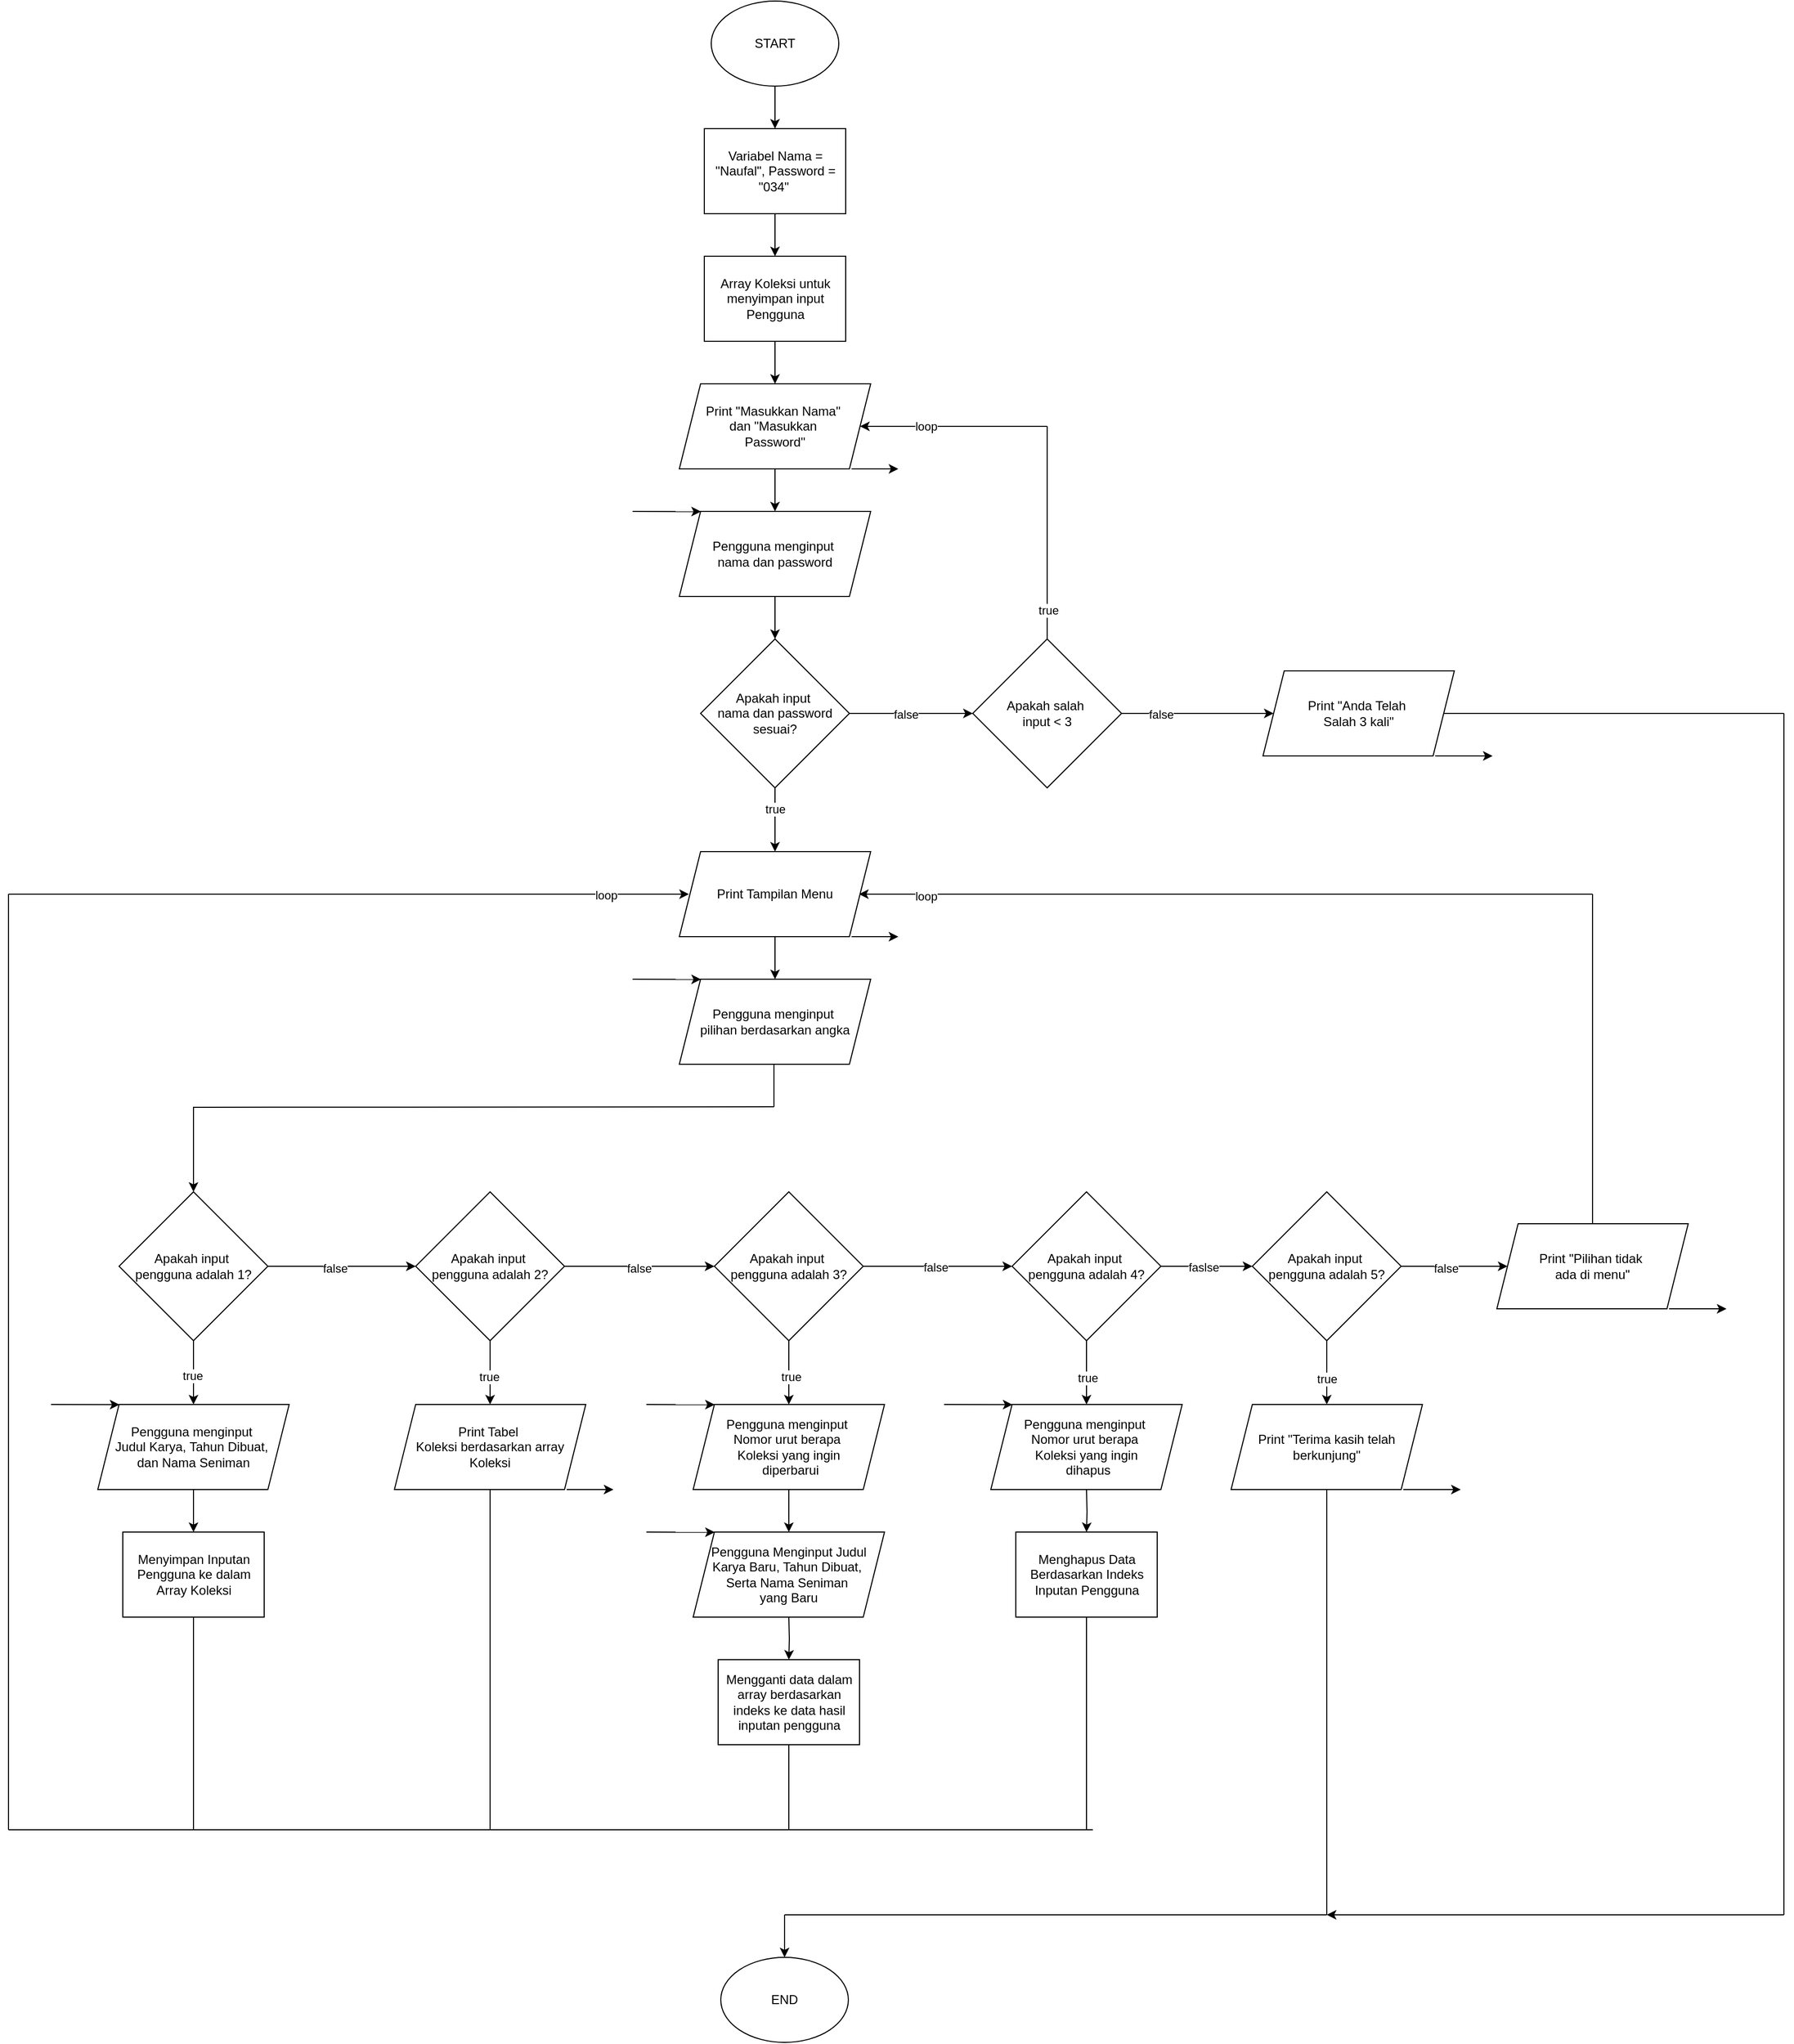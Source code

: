 <mxfile version="26.1.0">
  <diagram id="C5RBs43oDa-KdzZeNtuy" name="Page-1">
    <mxGraphModel dx="1290" dy="1726" grid="1" gridSize="10" guides="1" tooltips="1" connect="1" arrows="1" fold="1" page="1" pageScale="1" pageWidth="827" pageHeight="1169" math="0" shadow="0">
      <root>
        <mxCell id="WIyWlLk6GJQsqaUBKTNV-0" />
        <mxCell id="WIyWlLk6GJQsqaUBKTNV-1" parent="WIyWlLk6GJQsqaUBKTNV-0" />
        <mxCell id="TQMWpj2GuU2XblvTJpzS-42" value="" style="edgeStyle=orthogonalEdgeStyle;rounded=0;orthogonalLoop=1;jettySize=auto;html=1;" parent="WIyWlLk6GJQsqaUBKTNV-1" source="TQMWpj2GuU2XblvTJpzS-37" target="TQMWpj2GuU2XblvTJpzS-39" edge="1">
          <mxGeometry relative="1" as="geometry" />
        </mxCell>
        <mxCell id="TQMWpj2GuU2XblvTJpzS-155" value="false" style="edgeLabel;html=1;align=center;verticalAlign=middle;resizable=0;points=[];" parent="TQMWpj2GuU2XblvTJpzS-42" vertex="1" connectable="0">
          <mxGeometry x="-0.093" y="-2" relative="1" as="geometry">
            <mxPoint as="offset" />
          </mxGeometry>
        </mxCell>
        <mxCell id="TQMWpj2GuU2XblvTJpzS-51" value="" style="edgeStyle=orthogonalEdgeStyle;rounded=0;orthogonalLoop=1;jettySize=auto;html=1;" parent="WIyWlLk6GJQsqaUBKTNV-1" source="TQMWpj2GuU2XblvTJpzS-37" target="TQMWpj2GuU2XblvTJpzS-49" edge="1">
          <mxGeometry relative="1" as="geometry" />
        </mxCell>
        <mxCell id="TQMWpj2GuU2XblvTJpzS-150" value="true" style="edgeLabel;html=1;align=center;verticalAlign=middle;resizable=0;points=[];" parent="TQMWpj2GuU2XblvTJpzS-51" vertex="1" connectable="0">
          <mxGeometry x="0.071" y="-1" relative="1" as="geometry">
            <mxPoint y="1" as="offset" />
          </mxGeometry>
        </mxCell>
        <mxCell id="TQMWpj2GuU2XblvTJpzS-37" value="Apakah input&amp;nbsp;&lt;div&gt;pengguna adalah 1?&lt;/div&gt;" style="rhombus;whiteSpace=wrap;html=1;" parent="WIyWlLk6GJQsqaUBKTNV-1" vertex="1">
          <mxGeometry x="344" y="840" width="140" height="140" as="geometry" />
        </mxCell>
        <mxCell id="TQMWpj2GuU2XblvTJpzS-38" value="" style="edgeStyle=orthogonalEdgeStyle;rounded=0;orthogonalLoop=1;jettySize=auto;html=1;" parent="WIyWlLk6GJQsqaUBKTNV-1" target="TQMWpj2GuU2XblvTJpzS-37" edge="1">
          <mxGeometry relative="1" as="geometry">
            <mxPoint x="960" y="760" as="sourcePoint" />
          </mxGeometry>
        </mxCell>
        <mxCell id="TQMWpj2GuU2XblvTJpzS-43" value="" style="edgeStyle=orthogonalEdgeStyle;rounded=0;orthogonalLoop=1;jettySize=auto;html=1;" parent="WIyWlLk6GJQsqaUBKTNV-1" source="TQMWpj2GuU2XblvTJpzS-39" target="TQMWpj2GuU2XblvTJpzS-40" edge="1">
          <mxGeometry relative="1" as="geometry" />
        </mxCell>
        <mxCell id="TQMWpj2GuU2XblvTJpzS-156" value="false" style="edgeLabel;html=1;align=center;verticalAlign=middle;resizable=0;points=[];" parent="TQMWpj2GuU2XblvTJpzS-43" vertex="1" connectable="0">
          <mxGeometry x="-0.011" y="-2" relative="1" as="geometry">
            <mxPoint as="offset" />
          </mxGeometry>
        </mxCell>
        <mxCell id="TQMWpj2GuU2XblvTJpzS-68" value="" style="edgeStyle=orthogonalEdgeStyle;rounded=0;orthogonalLoop=1;jettySize=auto;html=1;" parent="WIyWlLk6GJQsqaUBKTNV-1" source="TQMWpj2GuU2XblvTJpzS-39" edge="1">
          <mxGeometry relative="1" as="geometry">
            <mxPoint x="693" y="1040" as="targetPoint" />
          </mxGeometry>
        </mxCell>
        <mxCell id="TQMWpj2GuU2XblvTJpzS-151" value="true" style="edgeLabel;html=1;align=center;verticalAlign=middle;resizable=0;points=[];" parent="TQMWpj2GuU2XblvTJpzS-68" vertex="1" connectable="0">
          <mxGeometry x="0.167" y="-2" relative="1" as="geometry">
            <mxPoint y="-1" as="offset" />
          </mxGeometry>
        </mxCell>
        <mxCell id="TQMWpj2GuU2XblvTJpzS-39" value="Apakah input&amp;nbsp;&lt;div&gt;pengguna adalah 2?&lt;/div&gt;" style="rhombus;whiteSpace=wrap;html=1;" parent="WIyWlLk6GJQsqaUBKTNV-1" vertex="1">
          <mxGeometry x="623" y="840" width="140" height="140" as="geometry" />
        </mxCell>
        <mxCell id="TQMWpj2GuU2XblvTJpzS-44" value="" style="edgeStyle=orthogonalEdgeStyle;rounded=0;orthogonalLoop=1;jettySize=auto;html=1;" parent="WIyWlLk6GJQsqaUBKTNV-1" source="TQMWpj2GuU2XblvTJpzS-40" target="TQMWpj2GuU2XblvTJpzS-41" edge="1">
          <mxGeometry relative="1" as="geometry" />
        </mxCell>
        <mxCell id="TQMWpj2GuU2XblvTJpzS-157" value="false" style="edgeLabel;html=1;align=center;verticalAlign=middle;resizable=0;points=[];" parent="TQMWpj2GuU2XblvTJpzS-44" vertex="1" connectable="0">
          <mxGeometry x="-0.039" y="-1" relative="1" as="geometry">
            <mxPoint as="offset" />
          </mxGeometry>
        </mxCell>
        <mxCell id="TQMWpj2GuU2XblvTJpzS-89" value="" style="edgeStyle=orthogonalEdgeStyle;rounded=0;orthogonalLoop=1;jettySize=auto;html=1;" parent="WIyWlLk6GJQsqaUBKTNV-1" source="TQMWpj2GuU2XblvTJpzS-40" target="TQMWpj2GuU2XblvTJpzS-73" edge="1">
          <mxGeometry relative="1" as="geometry" />
        </mxCell>
        <mxCell id="TQMWpj2GuU2XblvTJpzS-152" value="true" style="edgeLabel;html=1;align=center;verticalAlign=middle;resizable=0;points=[];" parent="TQMWpj2GuU2XblvTJpzS-89" vertex="1" connectable="0">
          <mxGeometry x="0.167" y="2" relative="1" as="geometry">
            <mxPoint y="-1" as="offset" />
          </mxGeometry>
        </mxCell>
        <mxCell id="TQMWpj2GuU2XblvTJpzS-40" value="Apakah input&amp;nbsp;&lt;div&gt;pengguna adalah 3?&lt;/div&gt;" style="rhombus;whiteSpace=wrap;html=1;" parent="WIyWlLk6GJQsqaUBKTNV-1" vertex="1">
          <mxGeometry x="904" y="840" width="140" height="140" as="geometry" />
        </mxCell>
        <mxCell id="TQMWpj2GuU2XblvTJpzS-46" value="" style="edgeStyle=orthogonalEdgeStyle;rounded=0;orthogonalLoop=1;jettySize=auto;html=1;" parent="WIyWlLk6GJQsqaUBKTNV-1" source="TQMWpj2GuU2XblvTJpzS-41" target="TQMWpj2GuU2XblvTJpzS-45" edge="1">
          <mxGeometry relative="1" as="geometry" />
        </mxCell>
        <mxCell id="TQMWpj2GuU2XblvTJpzS-158" value="faslse" style="edgeLabel;html=1;align=center;verticalAlign=middle;resizable=0;points=[];" parent="TQMWpj2GuU2XblvTJpzS-46" vertex="1" connectable="0">
          <mxGeometry x="-0.066" y="-1" relative="1" as="geometry">
            <mxPoint as="offset" />
          </mxGeometry>
        </mxCell>
        <mxCell id="TQMWpj2GuU2XblvTJpzS-90" value="" style="edgeStyle=orthogonalEdgeStyle;rounded=0;orthogonalLoop=1;jettySize=auto;html=1;" parent="WIyWlLk6GJQsqaUBKTNV-1" source="TQMWpj2GuU2XblvTJpzS-41" edge="1">
          <mxGeometry relative="1" as="geometry">
            <mxPoint x="1254" y="1040" as="targetPoint" />
          </mxGeometry>
        </mxCell>
        <mxCell id="TQMWpj2GuU2XblvTJpzS-153" value="true" style="edgeLabel;html=1;align=center;verticalAlign=middle;resizable=0;points=[];" parent="TQMWpj2GuU2XblvTJpzS-90" vertex="1" connectable="0">
          <mxGeometry x="0.214" relative="1" as="geometry">
            <mxPoint y="-1" as="offset" />
          </mxGeometry>
        </mxCell>
        <mxCell id="TQMWpj2GuU2XblvTJpzS-41" value="Apakah input&amp;nbsp;&lt;div&gt;pengguna adalah 4?&lt;/div&gt;" style="rhombus;whiteSpace=wrap;html=1;" parent="WIyWlLk6GJQsqaUBKTNV-1" vertex="1">
          <mxGeometry x="1184" y="840" width="140" height="140" as="geometry" />
        </mxCell>
        <mxCell id="TQMWpj2GuU2XblvTJpzS-94" value="" style="edgeStyle=orthogonalEdgeStyle;rounded=0;orthogonalLoop=1;jettySize=auto;html=1;" parent="WIyWlLk6GJQsqaUBKTNV-1" source="TQMWpj2GuU2XblvTJpzS-45" target="TQMWpj2GuU2XblvTJpzS-92" edge="1">
          <mxGeometry relative="1" as="geometry" />
        </mxCell>
        <mxCell id="TQMWpj2GuU2XblvTJpzS-154" value="true" style="edgeLabel;html=1;align=center;verticalAlign=middle;resizable=0;points=[];" parent="TQMWpj2GuU2XblvTJpzS-94" vertex="1" connectable="0">
          <mxGeometry x="0.214" relative="1" as="geometry">
            <mxPoint y="-1" as="offset" />
          </mxGeometry>
        </mxCell>
        <mxCell id="TQMWpj2GuU2XblvTJpzS-100" value="" style="edgeStyle=orthogonalEdgeStyle;rounded=0;orthogonalLoop=1;jettySize=auto;html=1;" parent="WIyWlLk6GJQsqaUBKTNV-1" source="TQMWpj2GuU2XblvTJpzS-45" target="TQMWpj2GuU2XblvTJpzS-98" edge="1">
          <mxGeometry relative="1" as="geometry" />
        </mxCell>
        <mxCell id="TQMWpj2GuU2XblvTJpzS-159" value="false" style="edgeLabel;html=1;align=center;verticalAlign=middle;resizable=0;points=[];" parent="TQMWpj2GuU2XblvTJpzS-100" vertex="1" connectable="0">
          <mxGeometry x="-0.174" y="-2" relative="1" as="geometry">
            <mxPoint as="offset" />
          </mxGeometry>
        </mxCell>
        <mxCell id="TQMWpj2GuU2XblvTJpzS-45" value="Apakah input&amp;nbsp;&lt;div&gt;pengguna adalah 5?&lt;/div&gt;" style="rhombus;whiteSpace=wrap;html=1;" parent="WIyWlLk6GJQsqaUBKTNV-1" vertex="1">
          <mxGeometry x="1410" y="840" width="140" height="140" as="geometry" />
        </mxCell>
        <mxCell id="TQMWpj2GuU2XblvTJpzS-57" value="" style="group" parent="WIyWlLk6GJQsqaUBKTNV-1" vertex="1" connectable="0">
          <mxGeometry x="280" y="1040" width="268" height="320" as="geometry" />
        </mxCell>
        <mxCell id="TQMWpj2GuU2XblvTJpzS-47" value="Menyimpan Inputan Pengguna ke dalam Array Koleksi" style="rounded=0;whiteSpace=wrap;html=1;" parent="TQMWpj2GuU2XblvTJpzS-57" vertex="1">
          <mxGeometry x="67.5" y="120" width="133" height="80" as="geometry" />
        </mxCell>
        <mxCell id="TQMWpj2GuU2XblvTJpzS-48" value="" style="group" parent="TQMWpj2GuU2XblvTJpzS-57" vertex="1" connectable="0">
          <mxGeometry width="224" height="80" as="geometry" />
        </mxCell>
        <mxCell id="TQMWpj2GuU2XblvTJpzS-49" value="Pengguna menginput&amp;nbsp;&lt;div&gt;Judul Karya, Tahun Dibuat,&amp;nbsp;&lt;/div&gt;&lt;div&gt;dan Nama Seniman&lt;/div&gt;" style="shape=parallelogram;perimeter=parallelogramPerimeter;whiteSpace=wrap;html=1;fixedSize=1;" parent="TQMWpj2GuU2XblvTJpzS-48" vertex="1">
          <mxGeometry x="44" width="180" height="80" as="geometry" />
        </mxCell>
        <mxCell id="TQMWpj2GuU2XblvTJpzS-50" value="" style="endArrow=classic;html=1;rounded=0;entryX=0.113;entryY=0.002;entryDx=0;entryDy=0;entryPerimeter=0;" parent="TQMWpj2GuU2XblvTJpzS-48" target="TQMWpj2GuU2XblvTJpzS-49" edge="1">
          <mxGeometry width="50" height="50" relative="1" as="geometry">
            <mxPoint as="sourcePoint" />
            <mxPoint x="160" y="-10" as="targetPoint" />
          </mxGeometry>
        </mxCell>
        <mxCell id="TQMWpj2GuU2XblvTJpzS-52" value="" style="edgeStyle=orthogonalEdgeStyle;rounded=0;orthogonalLoop=1;jettySize=auto;html=1;" parent="TQMWpj2GuU2XblvTJpzS-57" source="TQMWpj2GuU2XblvTJpzS-49" target="TQMWpj2GuU2XblvTJpzS-47" edge="1">
          <mxGeometry relative="1" as="geometry" />
        </mxCell>
        <mxCell id="TQMWpj2GuU2XblvTJpzS-58" value="" style="group" parent="WIyWlLk6GJQsqaUBKTNV-1" vertex="1" connectable="0">
          <mxGeometry x="559" y="1040" width="268" height="320" as="geometry" />
        </mxCell>
        <mxCell id="TQMWpj2GuU2XblvTJpzS-65" value="" style="group" parent="TQMWpj2GuU2XblvTJpzS-58" vertex="1" connectable="0">
          <mxGeometry x="44" width="224" height="80" as="geometry" />
        </mxCell>
        <mxCell id="TQMWpj2GuU2XblvTJpzS-66" value="Print Tabel&amp;nbsp;&lt;div&gt;Koleksi berdasarkan array Koleksi&lt;/div&gt;" style="shape=parallelogram;perimeter=parallelogramPerimeter;whiteSpace=wrap;html=1;fixedSize=1;" parent="TQMWpj2GuU2XblvTJpzS-65" vertex="1">
          <mxGeometry width="180" height="80" as="geometry" />
        </mxCell>
        <mxCell id="TQMWpj2GuU2XblvTJpzS-67" value="" style="endArrow=classic;html=1;rounded=0;exitX=0.9;exitY=1;exitDx=0;exitDy=0;exitPerimeter=0;" parent="TQMWpj2GuU2XblvTJpzS-65" source="TQMWpj2GuU2XblvTJpzS-66" edge="1">
          <mxGeometry width="50" height="50" relative="1" as="geometry">
            <mxPoint x="66" y="160" as="sourcePoint" />
            <mxPoint x="206" y="80" as="targetPoint" />
          </mxGeometry>
        </mxCell>
        <mxCell id="TQMWpj2GuU2XblvTJpzS-69" value="" style="group" parent="WIyWlLk6GJQsqaUBKTNV-1" vertex="1" connectable="0">
          <mxGeometry x="840" y="1040" width="268" height="320" as="geometry" />
        </mxCell>
        <mxCell id="TQMWpj2GuU2XblvTJpzS-70" value="" style="edgeStyle=orthogonalEdgeStyle;rounded=0;orthogonalLoop=1;jettySize=auto;html=1;" parent="TQMWpj2GuU2XblvTJpzS-69" edge="1">
          <mxGeometry relative="1" as="geometry">
            <mxPoint x="134" y="200" as="sourcePoint" />
            <mxPoint x="134" y="240" as="targetPoint" />
          </mxGeometry>
        </mxCell>
        <mxCell id="TQMWpj2GuU2XblvTJpzS-72" value="" style="group" parent="TQMWpj2GuU2XblvTJpzS-69" vertex="1" connectable="0">
          <mxGeometry width="224" height="80" as="geometry" />
        </mxCell>
        <mxCell id="TQMWpj2GuU2XblvTJpzS-73" value="Pengguna menginput&amp;nbsp;&lt;div&gt;Nomor urut berapa&amp;nbsp;&lt;/div&gt;&lt;div&gt;Koleksi yang ingin&lt;/div&gt;&lt;div&gt;&amp;nbsp;diperbarui&lt;/div&gt;" style="shape=parallelogram;perimeter=parallelogramPerimeter;whiteSpace=wrap;html=1;fixedSize=1;" parent="TQMWpj2GuU2XblvTJpzS-72" vertex="1">
          <mxGeometry x="44" width="180" height="80" as="geometry" />
        </mxCell>
        <mxCell id="TQMWpj2GuU2XblvTJpzS-74" value="" style="endArrow=classic;html=1;rounded=0;entryX=0.113;entryY=0.002;entryDx=0;entryDy=0;entryPerimeter=0;" parent="TQMWpj2GuU2XblvTJpzS-72" target="TQMWpj2GuU2XblvTJpzS-73" edge="1">
          <mxGeometry width="50" height="50" relative="1" as="geometry">
            <mxPoint as="sourcePoint" />
            <mxPoint x="160" y="-10" as="targetPoint" />
          </mxGeometry>
        </mxCell>
        <mxCell id="TQMWpj2GuU2XblvTJpzS-75" value="" style="edgeStyle=orthogonalEdgeStyle;rounded=0;orthogonalLoop=1;jettySize=auto;html=1;" parent="TQMWpj2GuU2XblvTJpzS-69" source="TQMWpj2GuU2XblvTJpzS-73" edge="1">
          <mxGeometry relative="1" as="geometry">
            <mxPoint x="134" y="120" as="targetPoint" />
          </mxGeometry>
        </mxCell>
        <mxCell id="CPGWKNepS4F0Ph8pHmQM-0" value="" style="group" vertex="1" connectable="0" parent="TQMWpj2GuU2XblvTJpzS-69">
          <mxGeometry y="120" width="224" height="80" as="geometry" />
        </mxCell>
        <mxCell id="CPGWKNepS4F0Ph8pHmQM-1" value="Pengguna Menginput Judul Karya Baru, Tahun Dibuat,&amp;nbsp;&lt;div&gt;Serta Nama Seniman&amp;nbsp;&lt;/div&gt;&lt;div&gt;yang Baru&lt;/div&gt;" style="shape=parallelogram;perimeter=parallelogramPerimeter;whiteSpace=wrap;html=1;fixedSize=1;" vertex="1" parent="CPGWKNepS4F0Ph8pHmQM-0">
          <mxGeometry x="44" width="180" height="80" as="geometry" />
        </mxCell>
        <mxCell id="CPGWKNepS4F0Ph8pHmQM-2" value="" style="endArrow=classic;html=1;rounded=0;entryX=0.113;entryY=0.002;entryDx=0;entryDy=0;entryPerimeter=0;" edge="1" parent="CPGWKNepS4F0Ph8pHmQM-0" target="CPGWKNepS4F0Ph8pHmQM-1">
          <mxGeometry width="50" height="50" relative="1" as="geometry">
            <mxPoint as="sourcePoint" />
            <mxPoint x="160" y="-10" as="targetPoint" />
          </mxGeometry>
        </mxCell>
        <mxCell id="CPGWKNepS4F0Ph8pHmQM-3" value="Mengganti data dalam array berdasarkan indeks ke data hasil inputan pengguna" style="rounded=0;whiteSpace=wrap;html=1;" vertex="1" parent="TQMWpj2GuU2XblvTJpzS-69">
          <mxGeometry x="67.5" y="240" width="133" height="80" as="geometry" />
        </mxCell>
        <mxCell id="TQMWpj2GuU2XblvTJpzS-91" value="" style="group" parent="WIyWlLk6GJQsqaUBKTNV-1" vertex="1" connectable="0">
          <mxGeometry x="1400" y="1040" width="224" height="80" as="geometry" />
        </mxCell>
        <mxCell id="TQMWpj2GuU2XblvTJpzS-92" value="Print &quot;Terima kasih telah berkunjung&quot;" style="shape=parallelogram;perimeter=parallelogramPerimeter;whiteSpace=wrap;html=1;fixedSize=1;" parent="TQMWpj2GuU2XblvTJpzS-91" vertex="1">
          <mxGeometry x="-10" width="180" height="80" as="geometry" />
        </mxCell>
        <mxCell id="TQMWpj2GuU2XblvTJpzS-93" value="" style="endArrow=classic;html=1;rounded=0;exitX=0.9;exitY=1;exitDx=0;exitDy=0;exitPerimeter=0;" parent="TQMWpj2GuU2XblvTJpzS-91" source="TQMWpj2GuU2XblvTJpzS-92" edge="1">
          <mxGeometry width="50" height="50" relative="1" as="geometry">
            <mxPoint x="66" y="160" as="sourcePoint" />
            <mxPoint x="206" y="80" as="targetPoint" />
          </mxGeometry>
        </mxCell>
        <mxCell id="TQMWpj2GuU2XblvTJpzS-96" value="" style="endArrow=none;html=1;rounded=0;" parent="WIyWlLk6GJQsqaUBKTNV-1" edge="1">
          <mxGeometry width="50" height="50" relative="1" as="geometry">
            <mxPoint x="960" y="760" as="sourcePoint" />
            <mxPoint x="960" y="720" as="targetPoint" />
          </mxGeometry>
        </mxCell>
        <mxCell id="TQMWpj2GuU2XblvTJpzS-97" value="" style="group" parent="WIyWlLk6GJQsqaUBKTNV-1" vertex="1" connectable="0">
          <mxGeometry x="1650" y="870" width="224" height="80" as="geometry" />
        </mxCell>
        <mxCell id="TQMWpj2GuU2XblvTJpzS-98" value="Print &quot;Pilihan tidak&amp;nbsp;&lt;div&gt;ada di menu&quot;&lt;/div&gt;" style="shape=parallelogram;perimeter=parallelogramPerimeter;whiteSpace=wrap;html=1;fixedSize=1;" parent="TQMWpj2GuU2XblvTJpzS-97" vertex="1">
          <mxGeometry x="-10" width="180" height="80" as="geometry" />
        </mxCell>
        <mxCell id="TQMWpj2GuU2XblvTJpzS-99" value="" style="endArrow=classic;html=1;rounded=0;exitX=0.9;exitY=1;exitDx=0;exitDy=0;exitPerimeter=0;" parent="TQMWpj2GuU2XblvTJpzS-97" source="TQMWpj2GuU2XblvTJpzS-98" edge="1">
          <mxGeometry width="50" height="50" relative="1" as="geometry">
            <mxPoint x="66" y="160" as="sourcePoint" />
            <mxPoint x="206" y="80" as="targetPoint" />
          </mxGeometry>
        </mxCell>
        <mxCell id="TQMWpj2GuU2XblvTJpzS-101" value="" style="endArrow=none;html=1;rounded=0;" parent="WIyWlLk6GJQsqaUBKTNV-1" edge="1">
          <mxGeometry width="50" height="50" relative="1" as="geometry">
            <mxPoint x="240" y="1440" as="sourcePoint" />
            <mxPoint x="1260" y="1440" as="targetPoint" />
          </mxGeometry>
        </mxCell>
        <mxCell id="TQMWpj2GuU2XblvTJpzS-102" value="" style="endArrow=none;html=1;rounded=0;exitX=0.5;exitY=1;exitDx=0;exitDy=0;" parent="WIyWlLk6GJQsqaUBKTNV-1" source="TQMWpj2GuU2XblvTJpzS-81" edge="1">
          <mxGeometry width="50" height="50" relative="1" as="geometry">
            <mxPoint x="1254" y="1360" as="sourcePoint" />
            <mxPoint x="1254" y="1440" as="targetPoint" />
          </mxGeometry>
        </mxCell>
        <mxCell id="TQMWpj2GuU2XblvTJpzS-103" value="" style="endArrow=none;html=1;rounded=0;exitX=0.5;exitY=1;exitDx=0;exitDy=0;" parent="WIyWlLk6GJQsqaUBKTNV-1" edge="1">
          <mxGeometry width="50" height="50" relative="1" as="geometry">
            <mxPoint x="974" y="1360" as="sourcePoint" />
            <mxPoint x="974" y="1440" as="targetPoint" />
          </mxGeometry>
        </mxCell>
        <mxCell id="TQMWpj2GuU2XblvTJpzS-104" value="" style="endArrow=none;html=1;rounded=0;exitX=0.5;exitY=1;exitDx=0;exitDy=0;" parent="WIyWlLk6GJQsqaUBKTNV-1" source="TQMWpj2GuU2XblvTJpzS-66" edge="1">
          <mxGeometry width="50" height="50" relative="1" as="geometry">
            <mxPoint x="560" y="1550" as="sourcePoint" />
            <mxPoint x="693" y="1440" as="targetPoint" />
          </mxGeometry>
        </mxCell>
        <mxCell id="TQMWpj2GuU2XblvTJpzS-105" value="" style="endArrow=none;html=1;rounded=0;exitX=0.5;exitY=1;exitDx=0;exitDy=0;" parent="WIyWlLk6GJQsqaUBKTNV-1" source="TQMWpj2GuU2XblvTJpzS-47" edge="1">
          <mxGeometry width="50" height="50" relative="1" as="geometry">
            <mxPoint x="414" y="1360" as="sourcePoint" />
            <mxPoint x="414" y="1440" as="targetPoint" />
          </mxGeometry>
        </mxCell>
        <mxCell id="TQMWpj2GuU2XblvTJpzS-106" value="" style="endArrow=none;html=1;rounded=0;" parent="WIyWlLk6GJQsqaUBKTNV-1" edge="1">
          <mxGeometry width="50" height="50" relative="1" as="geometry">
            <mxPoint x="240" y="1440" as="sourcePoint" />
            <mxPoint x="240" y="560" as="targetPoint" />
          </mxGeometry>
        </mxCell>
        <mxCell id="TQMWpj2GuU2XblvTJpzS-107" value="" style="endArrow=classic;html=1;rounded=0;" parent="WIyWlLk6GJQsqaUBKTNV-1" edge="1">
          <mxGeometry width="50" height="50" relative="1" as="geometry">
            <mxPoint x="240" y="560" as="sourcePoint" />
            <mxPoint x="880" y="560" as="targetPoint" />
          </mxGeometry>
        </mxCell>
        <mxCell id="TQMWpj2GuU2XblvTJpzS-108" value="loop" style="edgeLabel;html=1;align=center;verticalAlign=middle;resizable=0;points=[];" parent="TQMWpj2GuU2XblvTJpzS-107" vertex="1" connectable="0">
          <mxGeometry x="0.754" y="-1" relative="1" as="geometry">
            <mxPoint as="offset" />
          </mxGeometry>
        </mxCell>
        <mxCell id="TQMWpj2GuU2XblvTJpzS-109" value="" style="endArrow=none;html=1;rounded=0;exitX=0.5;exitY=0;exitDx=0;exitDy=0;" parent="WIyWlLk6GJQsqaUBKTNV-1" source="TQMWpj2GuU2XblvTJpzS-98" edge="1">
          <mxGeometry width="50" height="50" relative="1" as="geometry">
            <mxPoint x="1350" y="690" as="sourcePoint" />
            <mxPoint x="1730" y="560" as="targetPoint" />
          </mxGeometry>
        </mxCell>
        <mxCell id="TQMWpj2GuU2XblvTJpzS-110" value="" style="endArrow=classic;html=1;rounded=0;" parent="WIyWlLk6GJQsqaUBKTNV-1" edge="1">
          <mxGeometry width="50" height="50" relative="1" as="geometry">
            <mxPoint x="1730" y="560" as="sourcePoint" />
            <mxPoint x="1040" y="560" as="targetPoint" />
          </mxGeometry>
        </mxCell>
        <mxCell id="TQMWpj2GuU2XblvTJpzS-111" value="loop" style="edgeLabel;html=1;align=center;verticalAlign=middle;resizable=0;points=[];" parent="TQMWpj2GuU2XblvTJpzS-110" vertex="1" connectable="0">
          <mxGeometry x="0.819" y="2" relative="1" as="geometry">
            <mxPoint as="offset" />
          </mxGeometry>
        </mxCell>
        <mxCell id="TQMWpj2GuU2XblvTJpzS-163" value="" style="edgeStyle=orthogonalEdgeStyle;rounded=0;orthogonalLoop=1;jettySize=auto;html=1;" parent="WIyWlLk6GJQsqaUBKTNV-1" source="TQMWpj2GuU2XblvTJpzS-0" target="TQMWpj2GuU2XblvTJpzS-160" edge="1">
          <mxGeometry relative="1" as="geometry" />
        </mxCell>
        <mxCell id="TQMWpj2GuU2XblvTJpzS-0" value="START" style="ellipse;whiteSpace=wrap;html=1;" parent="WIyWlLk6GJQsqaUBKTNV-1" vertex="1">
          <mxGeometry x="901" y="-280" width="120" height="80" as="geometry" />
        </mxCell>
        <mxCell id="TQMWpj2GuU2XblvTJpzS-11" value="" style="edgeStyle=orthogonalEdgeStyle;rounded=0;orthogonalLoop=1;jettySize=auto;html=1;" parent="WIyWlLk6GJQsqaUBKTNV-1" source="TQMWpj2GuU2XblvTJpzS-1" target="TQMWpj2GuU2XblvTJpzS-10" edge="1">
          <mxGeometry relative="1" as="geometry" />
        </mxCell>
        <mxCell id="TQMWpj2GuU2XblvTJpzS-13" value="" style="group" parent="WIyWlLk6GJQsqaUBKTNV-1" vertex="1" connectable="0">
          <mxGeometry x="827" y="200" width="224" height="80" as="geometry" />
        </mxCell>
        <mxCell id="TQMWpj2GuU2XblvTJpzS-10" value="Pengguna menginput&amp;nbsp;&lt;div&gt;nama dan password&lt;/div&gt;" style="shape=parallelogram;perimeter=parallelogramPerimeter;whiteSpace=wrap;html=1;fixedSize=1;" parent="TQMWpj2GuU2XblvTJpzS-13" vertex="1">
          <mxGeometry x="44" width="180" height="80" as="geometry" />
        </mxCell>
        <mxCell id="TQMWpj2GuU2XblvTJpzS-12" value="" style="endArrow=classic;html=1;rounded=0;entryX=0.113;entryY=0.002;entryDx=0;entryDy=0;entryPerimeter=0;" parent="TQMWpj2GuU2XblvTJpzS-13" target="TQMWpj2GuU2XblvTJpzS-10" edge="1">
          <mxGeometry width="50" height="50" relative="1" as="geometry">
            <mxPoint as="sourcePoint" />
            <mxPoint x="160" y="-10" as="targetPoint" />
          </mxGeometry>
        </mxCell>
        <mxCell id="TQMWpj2GuU2XblvTJpzS-14" value="" style="group" parent="WIyWlLk6GJQsqaUBKTNV-1" vertex="1" connectable="0">
          <mxGeometry x="871" y="80" width="206" height="80" as="geometry" />
        </mxCell>
        <mxCell id="TQMWpj2GuU2XblvTJpzS-1" value="Print &quot;Masukkan Nama&quot;&amp;nbsp;&lt;div&gt;dan &quot;Masukkan&amp;nbsp;&lt;/div&gt;&lt;div&gt;Password&quot;&lt;/div&gt;" style="shape=parallelogram;perimeter=parallelogramPerimeter;whiteSpace=wrap;html=1;fixedSize=1;" parent="TQMWpj2GuU2XblvTJpzS-14" vertex="1">
          <mxGeometry width="180" height="80" as="geometry" />
        </mxCell>
        <mxCell id="TQMWpj2GuU2XblvTJpzS-7" value="" style="endArrow=classic;html=1;rounded=0;exitX=0.9;exitY=1;exitDx=0;exitDy=0;exitPerimeter=0;" parent="TQMWpj2GuU2XblvTJpzS-14" source="TQMWpj2GuU2XblvTJpzS-1" edge="1">
          <mxGeometry width="50" height="50" relative="1" as="geometry">
            <mxPoint x="66" y="160" as="sourcePoint" />
            <mxPoint x="206" y="80" as="targetPoint" />
          </mxGeometry>
        </mxCell>
        <mxCell id="TQMWpj2GuU2XblvTJpzS-19" value="" style="edgeStyle=orthogonalEdgeStyle;rounded=0;orthogonalLoop=1;jettySize=auto;html=1;" parent="WIyWlLk6GJQsqaUBKTNV-1" source="TQMWpj2GuU2XblvTJpzS-15" target="TQMWpj2GuU2XblvTJpzS-18" edge="1">
          <mxGeometry relative="1" as="geometry">
            <Array as="points">
              <mxPoint x="1087" y="390" />
              <mxPoint x="1087" y="390" />
            </Array>
          </mxGeometry>
        </mxCell>
        <mxCell id="TQMWpj2GuU2XblvTJpzS-23" value="false" style="edgeLabel;html=1;align=center;verticalAlign=middle;resizable=0;points=[];" parent="TQMWpj2GuU2XblvTJpzS-19" vertex="1" connectable="0">
          <mxGeometry x="-0.09" y="-1" relative="1" as="geometry">
            <mxPoint as="offset" />
          </mxGeometry>
        </mxCell>
        <mxCell id="TQMWpj2GuU2XblvTJpzS-32" value="" style="edgeStyle=orthogonalEdgeStyle;rounded=0;orthogonalLoop=1;jettySize=auto;html=1;" parent="WIyWlLk6GJQsqaUBKTNV-1" source="TQMWpj2GuU2XblvTJpzS-15" target="TQMWpj2GuU2XblvTJpzS-29" edge="1">
          <mxGeometry relative="1" as="geometry" />
        </mxCell>
        <mxCell id="TQMWpj2GuU2XblvTJpzS-149" value="true" style="edgeLabel;html=1;align=center;verticalAlign=middle;resizable=0;points=[];" parent="TQMWpj2GuU2XblvTJpzS-32" vertex="1" connectable="0">
          <mxGeometry x="-0.309" relative="1" as="geometry">
            <mxPoint y="-1" as="offset" />
          </mxGeometry>
        </mxCell>
        <mxCell id="TQMWpj2GuU2XblvTJpzS-15" value="Apakah input&amp;nbsp;&lt;div&gt;nama dan password sesuai?&lt;/div&gt;" style="rhombus;whiteSpace=wrap;html=1;" parent="WIyWlLk6GJQsqaUBKTNV-1" vertex="1">
          <mxGeometry x="891" y="320" width="140" height="140" as="geometry" />
        </mxCell>
        <mxCell id="TQMWpj2GuU2XblvTJpzS-16" value="" style="edgeStyle=orthogonalEdgeStyle;rounded=0;orthogonalLoop=1;jettySize=auto;html=1;" parent="WIyWlLk6GJQsqaUBKTNV-1" source="TQMWpj2GuU2XblvTJpzS-10" target="TQMWpj2GuU2XblvTJpzS-15" edge="1">
          <mxGeometry relative="1" as="geometry" />
        </mxCell>
        <mxCell id="TQMWpj2GuU2XblvTJpzS-18" value="Apakah salah&amp;nbsp;&lt;div&gt;input &amp;lt; 3&lt;/div&gt;" style="rhombus;whiteSpace=wrap;html=1;" parent="WIyWlLk6GJQsqaUBKTNV-1" vertex="1">
          <mxGeometry x="1147" y="320" width="140" height="140" as="geometry" />
        </mxCell>
        <mxCell id="TQMWpj2GuU2XblvTJpzS-21" value="" style="endArrow=none;html=1;rounded=0;exitX=0.5;exitY=0;exitDx=0;exitDy=0;" parent="WIyWlLk6GJQsqaUBKTNV-1" source="TQMWpj2GuU2XblvTJpzS-18" edge="1">
          <mxGeometry width="50" height="50" relative="1" as="geometry">
            <mxPoint x="1157" y="260" as="sourcePoint" />
            <mxPoint x="1217" y="120" as="targetPoint" />
          </mxGeometry>
        </mxCell>
        <mxCell id="TQMWpj2GuU2XblvTJpzS-24" value="true" style="edgeLabel;html=1;align=center;verticalAlign=middle;resizable=0;points=[];" parent="TQMWpj2GuU2XblvTJpzS-21" vertex="1" connectable="0">
          <mxGeometry x="-0.726" y="-1" relative="1" as="geometry">
            <mxPoint as="offset" />
          </mxGeometry>
        </mxCell>
        <mxCell id="TQMWpj2GuU2XblvTJpzS-22" value="" style="endArrow=classic;html=1;rounded=0;entryX=1;entryY=0.5;entryDx=0;entryDy=0;" parent="WIyWlLk6GJQsqaUBKTNV-1" target="TQMWpj2GuU2XblvTJpzS-1" edge="1">
          <mxGeometry width="50" height="50" relative="1" as="geometry">
            <mxPoint x="1217" y="120" as="sourcePoint" />
            <mxPoint x="1207" y="210" as="targetPoint" />
          </mxGeometry>
        </mxCell>
        <mxCell id="TQMWpj2GuU2XblvTJpzS-143" value="loop" style="edgeLabel;html=1;align=center;verticalAlign=middle;resizable=0;points=[];" parent="TQMWpj2GuU2XblvTJpzS-22" vertex="1" connectable="0">
          <mxGeometry x="0.299" relative="1" as="geometry">
            <mxPoint as="offset" />
          </mxGeometry>
        </mxCell>
        <mxCell id="TQMWpj2GuU2XblvTJpzS-28" value="" style="group" parent="WIyWlLk6GJQsqaUBKTNV-1" vertex="1" connectable="0">
          <mxGeometry x="871" y="520" width="224" height="80" as="geometry" />
        </mxCell>
        <mxCell id="TQMWpj2GuU2XblvTJpzS-29" value="Print Tampilan Menu" style="shape=parallelogram;perimeter=parallelogramPerimeter;whiteSpace=wrap;html=1;fixedSize=1;" parent="TQMWpj2GuU2XblvTJpzS-28" vertex="1">
          <mxGeometry width="180" height="80" as="geometry" />
        </mxCell>
        <mxCell id="TQMWpj2GuU2XblvTJpzS-30" value="" style="endArrow=classic;html=1;rounded=0;exitX=0.9;exitY=1;exitDx=0;exitDy=0;exitPerimeter=0;" parent="TQMWpj2GuU2XblvTJpzS-28" source="TQMWpj2GuU2XblvTJpzS-29" edge="1">
          <mxGeometry width="50" height="50" relative="1" as="geometry">
            <mxPoint x="66" y="160" as="sourcePoint" />
            <mxPoint x="206" y="80" as="targetPoint" />
          </mxGeometry>
        </mxCell>
        <mxCell id="TQMWpj2GuU2XblvTJpzS-33" value="" style="group" parent="WIyWlLk6GJQsqaUBKTNV-1" vertex="1" connectable="0">
          <mxGeometry x="827" y="640" width="224" height="80" as="geometry" />
        </mxCell>
        <mxCell id="TQMWpj2GuU2XblvTJpzS-34" value="Pengguna menginput&amp;nbsp;&lt;div&gt;pilihan berdasarkan angka&lt;/div&gt;" style="shape=parallelogram;perimeter=parallelogramPerimeter;whiteSpace=wrap;html=1;fixedSize=1;" parent="TQMWpj2GuU2XblvTJpzS-33" vertex="1">
          <mxGeometry x="44" width="180" height="80" as="geometry" />
        </mxCell>
        <mxCell id="TQMWpj2GuU2XblvTJpzS-35" value="" style="endArrow=classic;html=1;rounded=0;entryX=0.113;entryY=0.002;entryDx=0;entryDy=0;entryPerimeter=0;" parent="TQMWpj2GuU2XblvTJpzS-33" target="TQMWpj2GuU2XblvTJpzS-34" edge="1">
          <mxGeometry width="50" height="50" relative="1" as="geometry">
            <mxPoint as="sourcePoint" />
            <mxPoint x="160" y="-10" as="targetPoint" />
          </mxGeometry>
        </mxCell>
        <mxCell id="TQMWpj2GuU2XblvTJpzS-36" value="" style="edgeStyle=orthogonalEdgeStyle;rounded=0;orthogonalLoop=1;jettySize=auto;html=1;" parent="WIyWlLk6GJQsqaUBKTNV-1" source="TQMWpj2GuU2XblvTJpzS-29" target="TQMWpj2GuU2XblvTJpzS-34" edge="1">
          <mxGeometry relative="1" as="geometry" />
        </mxCell>
        <mxCell id="TQMWpj2GuU2XblvTJpzS-139" value="" style="endArrow=none;html=1;rounded=0;exitX=0.5;exitY=1;exitDx=0;exitDy=0;" parent="WIyWlLk6GJQsqaUBKTNV-1" source="TQMWpj2GuU2XblvTJpzS-92" edge="1">
          <mxGeometry width="50" height="50" relative="1" as="geometry">
            <mxPoint x="1310" y="1320" as="sourcePoint" />
            <mxPoint x="1480" y="1520" as="targetPoint" />
          </mxGeometry>
        </mxCell>
        <mxCell id="TQMWpj2GuU2XblvTJpzS-140" value="" style="endArrow=none;html=1;rounded=0;" parent="WIyWlLk6GJQsqaUBKTNV-1" edge="1">
          <mxGeometry width="50" height="50" relative="1" as="geometry">
            <mxPoint x="1480" y="1520" as="sourcePoint" />
            <mxPoint x="970" y="1520" as="targetPoint" />
          </mxGeometry>
        </mxCell>
        <mxCell id="TQMWpj2GuU2XblvTJpzS-142" value="" style="group" parent="WIyWlLk6GJQsqaUBKTNV-1" vertex="1" connectable="0">
          <mxGeometry x="910" y="1520" width="120" height="120" as="geometry" />
        </mxCell>
        <mxCell id="TQMWpj2GuU2XblvTJpzS-138" value="END" style="ellipse;whiteSpace=wrap;html=1;" parent="TQMWpj2GuU2XblvTJpzS-142" vertex="1">
          <mxGeometry y="40" width="120" height="80" as="geometry" />
        </mxCell>
        <mxCell id="TQMWpj2GuU2XblvTJpzS-141" value="" style="endArrow=classic;html=1;rounded=0;entryX=0.5;entryY=0;entryDx=0;entryDy=0;" parent="TQMWpj2GuU2XblvTJpzS-142" target="TQMWpj2GuU2XblvTJpzS-138" edge="1">
          <mxGeometry width="50" height="50" relative="1" as="geometry">
            <mxPoint x="60" as="sourcePoint" />
            <mxPoint x="446" y="-50" as="targetPoint" />
          </mxGeometry>
        </mxCell>
        <mxCell id="TQMWpj2GuU2XblvTJpzS-146" value="" style="endArrow=none;html=1;rounded=0;" parent="WIyWlLk6GJQsqaUBKTNV-1" edge="1">
          <mxGeometry width="50" height="50" relative="1" as="geometry">
            <mxPoint x="1910" y="390" as="sourcePoint" />
            <mxPoint x="1910" y="1520" as="targetPoint" />
          </mxGeometry>
        </mxCell>
        <mxCell id="TQMWpj2GuU2XblvTJpzS-147" value="" style="endArrow=classic;html=1;rounded=0;" parent="WIyWlLk6GJQsqaUBKTNV-1" edge="1">
          <mxGeometry width="50" height="50" relative="1" as="geometry">
            <mxPoint x="1910" y="1520" as="sourcePoint" />
            <mxPoint x="1480" y="1520" as="targetPoint" />
          </mxGeometry>
        </mxCell>
        <mxCell id="TQMWpj2GuU2XblvTJpzS-81" value="Menghapus Data Berdasarkan Indeks Inputan Pengguna" style="rounded=0;whiteSpace=wrap;html=1;" parent="WIyWlLk6GJQsqaUBKTNV-1" vertex="1">
          <mxGeometry x="1187.5" y="1160" width="133" height="80" as="geometry" />
        </mxCell>
        <mxCell id="TQMWpj2GuU2XblvTJpzS-85" value="" style="edgeStyle=orthogonalEdgeStyle;rounded=0;orthogonalLoop=1;jettySize=auto;html=1;" parent="WIyWlLk6GJQsqaUBKTNV-1" target="TQMWpj2GuU2XblvTJpzS-81" edge="1">
          <mxGeometry relative="1" as="geometry">
            <mxPoint x="1254" y="1120" as="sourcePoint" />
          </mxGeometry>
        </mxCell>
        <mxCell id="CPGWKNepS4F0Ph8pHmQM-14" value="" style="edgeStyle=orthogonalEdgeStyle;rounded=0;orthogonalLoop=1;jettySize=auto;html=1;" edge="1" parent="WIyWlLk6GJQsqaUBKTNV-1" source="TQMWpj2GuU2XblvTJpzS-160" target="CPGWKNepS4F0Ph8pHmQM-13">
          <mxGeometry relative="1" as="geometry" />
        </mxCell>
        <mxCell id="TQMWpj2GuU2XblvTJpzS-160" value="Variabel Nama = &quot;Naufal&quot;, Password = &quot;034&quot;&amp;nbsp;" style="rounded=0;whiteSpace=wrap;html=1;" parent="WIyWlLk6GJQsqaUBKTNV-1" vertex="1">
          <mxGeometry x="894.5" y="-160" width="133" height="80" as="geometry" />
        </mxCell>
        <mxCell id="CPGWKNepS4F0Ph8pHmQM-4" value="" style="group" vertex="1" connectable="0" parent="WIyWlLk6GJQsqaUBKTNV-1">
          <mxGeometry x="1120" y="1040" width="224" height="80" as="geometry" />
        </mxCell>
        <mxCell id="CPGWKNepS4F0Ph8pHmQM-5" value="Pengguna menginput&amp;nbsp;&lt;div&gt;Nomor urut berapa&amp;nbsp;&lt;/div&gt;&lt;div&gt;Koleksi yang ingin&lt;/div&gt;&lt;div&gt;&amp;nbsp;dihapus&lt;/div&gt;" style="shape=parallelogram;perimeter=parallelogramPerimeter;whiteSpace=wrap;html=1;fixedSize=1;" vertex="1" parent="CPGWKNepS4F0Ph8pHmQM-4">
          <mxGeometry x="44" width="180" height="80" as="geometry" />
        </mxCell>
        <mxCell id="CPGWKNepS4F0Ph8pHmQM-6" value="" style="endArrow=classic;html=1;rounded=0;entryX=0.113;entryY=0.002;entryDx=0;entryDy=0;entryPerimeter=0;" edge="1" parent="CPGWKNepS4F0Ph8pHmQM-4" target="CPGWKNepS4F0Ph8pHmQM-5">
          <mxGeometry width="50" height="50" relative="1" as="geometry">
            <mxPoint as="sourcePoint" />
            <mxPoint x="160" y="-10" as="targetPoint" />
          </mxGeometry>
        </mxCell>
        <mxCell id="CPGWKNepS4F0Ph8pHmQM-7" value="" style="group" vertex="1" connectable="0" parent="WIyWlLk6GJQsqaUBKTNV-1">
          <mxGeometry x="1430" y="350" width="224" height="80" as="geometry" />
        </mxCell>
        <mxCell id="CPGWKNepS4F0Ph8pHmQM-8" value="Print &quot;Anda Telah&amp;nbsp;&lt;div&gt;Salah 3 kali&quot;&lt;/div&gt;" style="shape=parallelogram;perimeter=parallelogramPerimeter;whiteSpace=wrap;html=1;fixedSize=1;" vertex="1" parent="CPGWKNepS4F0Ph8pHmQM-7">
          <mxGeometry x="-10" width="180" height="80" as="geometry" />
        </mxCell>
        <mxCell id="CPGWKNepS4F0Ph8pHmQM-9" value="" style="endArrow=classic;html=1;rounded=0;exitX=0.9;exitY=1;exitDx=0;exitDy=0;exitPerimeter=0;" edge="1" parent="CPGWKNepS4F0Ph8pHmQM-7" source="CPGWKNepS4F0Ph8pHmQM-8">
          <mxGeometry width="50" height="50" relative="1" as="geometry">
            <mxPoint x="66" y="160" as="sourcePoint" />
            <mxPoint x="206" y="80" as="targetPoint" />
          </mxGeometry>
        </mxCell>
        <mxCell id="CPGWKNepS4F0Ph8pHmQM-10" value="" style="endArrow=classic;html=1;rounded=0;exitX=1;exitY=0.5;exitDx=0;exitDy=0;entryX=0;entryY=0.5;entryDx=0;entryDy=0;" edge="1" parent="WIyWlLk6GJQsqaUBKTNV-1" source="TQMWpj2GuU2XblvTJpzS-18" target="CPGWKNepS4F0Ph8pHmQM-8">
          <mxGeometry width="50" height="50" relative="1" as="geometry">
            <mxPoint x="1350" y="460" as="sourcePoint" />
            <mxPoint x="1400" y="410" as="targetPoint" />
          </mxGeometry>
        </mxCell>
        <mxCell id="CPGWKNepS4F0Ph8pHmQM-11" value="false" style="edgeLabel;html=1;align=center;verticalAlign=middle;resizable=0;points=[];" vertex="1" connectable="0" parent="CPGWKNepS4F0Ph8pHmQM-10">
          <mxGeometry x="-0.488" y="-1" relative="1" as="geometry">
            <mxPoint as="offset" />
          </mxGeometry>
        </mxCell>
        <mxCell id="CPGWKNepS4F0Ph8pHmQM-12" value="" style="endArrow=none;html=1;rounded=0;exitX=1;exitY=0.5;exitDx=0;exitDy=0;" edge="1" parent="WIyWlLk6GJQsqaUBKTNV-1" source="CPGWKNepS4F0Ph8pHmQM-8">
          <mxGeometry width="50" height="50" relative="1" as="geometry">
            <mxPoint x="1350" y="460" as="sourcePoint" />
            <mxPoint x="1910" y="390" as="targetPoint" />
          </mxGeometry>
        </mxCell>
        <mxCell id="CPGWKNepS4F0Ph8pHmQM-15" value="" style="edgeStyle=orthogonalEdgeStyle;rounded=0;orthogonalLoop=1;jettySize=auto;html=1;" edge="1" parent="WIyWlLk6GJQsqaUBKTNV-1" source="CPGWKNepS4F0Ph8pHmQM-13" target="TQMWpj2GuU2XblvTJpzS-1">
          <mxGeometry relative="1" as="geometry" />
        </mxCell>
        <mxCell id="CPGWKNepS4F0Ph8pHmQM-13" value="Array Koleksi untuk menyimpan input Pengguna" style="rounded=0;whiteSpace=wrap;html=1;" vertex="1" parent="WIyWlLk6GJQsqaUBKTNV-1">
          <mxGeometry x="894.5" y="-40" width="133" height="80" as="geometry" />
        </mxCell>
      </root>
    </mxGraphModel>
  </diagram>
</mxfile>
